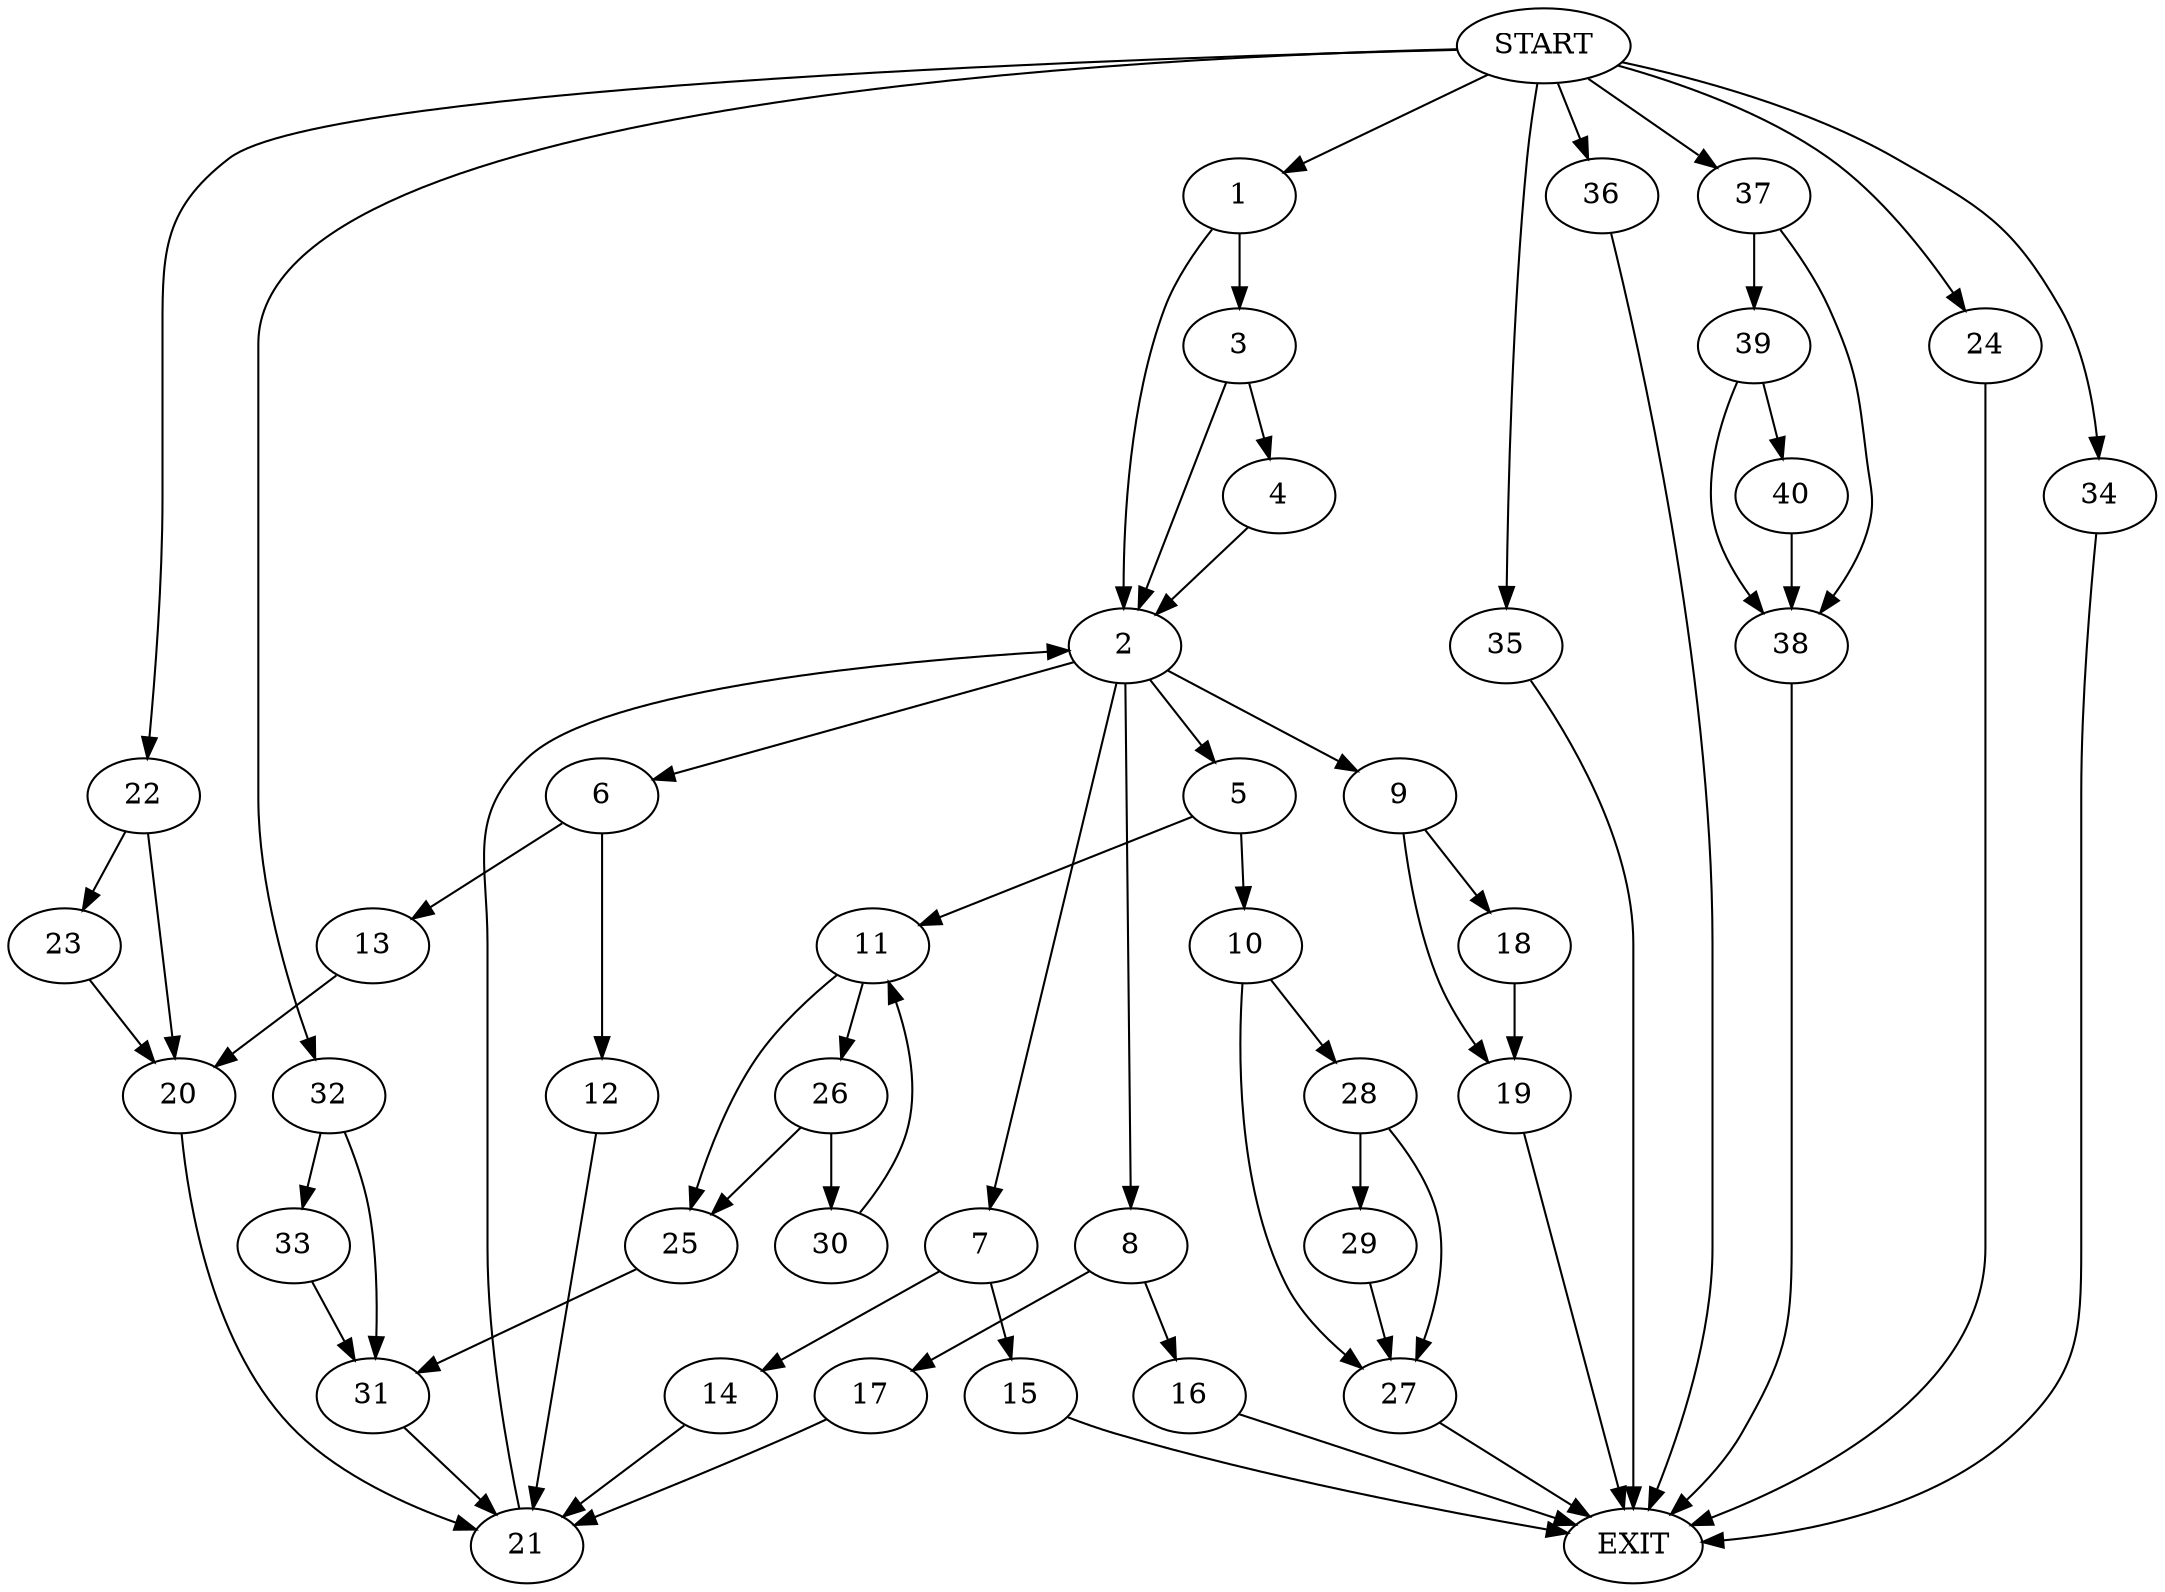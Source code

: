 digraph {
0 [label="START"]
41 [label="EXIT"]
0 -> 1
1 -> 2
1 -> 3
3 -> 4
3 -> 2
2 -> 5
2 -> 6
2 -> 7
2 -> 8
2 -> 9
4 -> 2
5 -> 10
5 -> 11
6 -> 12
6 -> 13
7 -> 14
7 -> 15
8 -> 16
8 -> 17
9 -> 18
9 -> 19
13 -> 20
12 -> 21
21 -> 2
20 -> 21
0 -> 22
22 -> 20
22 -> 23
23 -> 20
0 -> 24
24 -> 41
11 -> 25
11 -> 26
10 -> 27
10 -> 28
27 -> 41
28 -> 27
28 -> 29
29 -> 27
26 -> 25
26 -> 30
25 -> 31
30 -> 11
31 -> 21
0 -> 32
32 -> 31
32 -> 33
33 -> 31
0 -> 34
34 -> 41
17 -> 21
16 -> 41
0 -> 35
35 -> 41
15 -> 41
14 -> 21
0 -> 36
36 -> 41
19 -> 41
18 -> 19
0 -> 37
37 -> 38
37 -> 39
38 -> 41
39 -> 38
39 -> 40
40 -> 38
}
